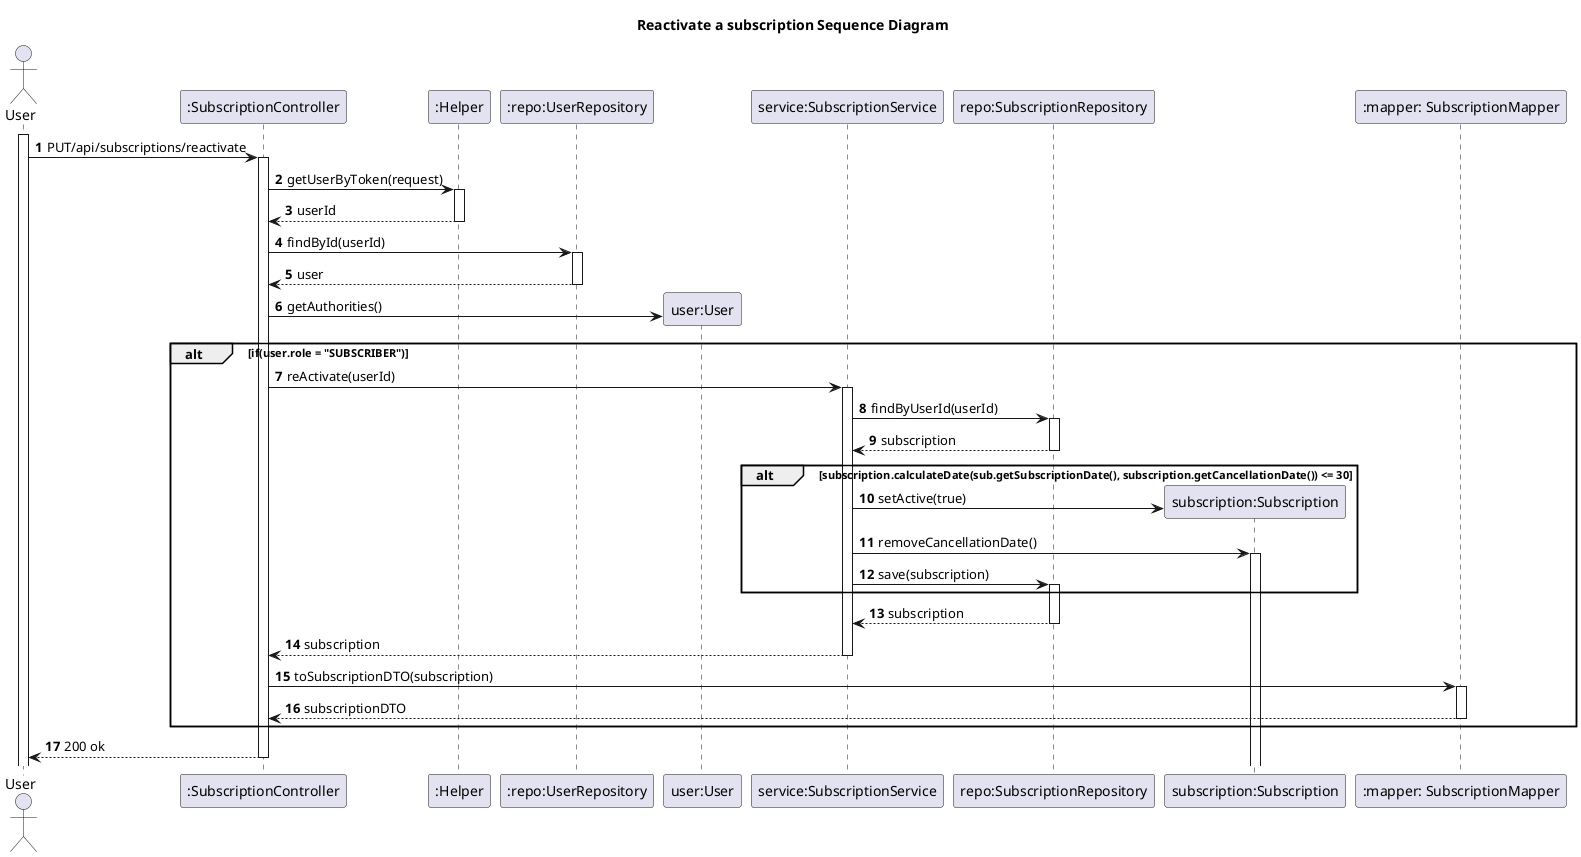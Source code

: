 @startuml
'https://plantuml.com/sequence-diagram

title Reactivate a subscription Sequence Diagram

autoactivate on
autonumber

actor "User" as User
participant ":SubscriptionController" as Ctrl
participant ":Helper" as Helper
participant ":repo:UserRepository" as userRepo
participant "user:User" as usr
participant "service:SubscriptionService" as ServiceSubscription
participant "repo:SubscriptionRepository" as SubRepo
participant "subscription:Subscription" as sub
participant ":mapper: SubscriptionMapper" as subMapper

activate User

User -> Ctrl: PUT/api/subscriptions/reactivate
Ctrl -> Helper: getUserByToken(request)
Helper --> Ctrl: userId
Ctrl -> userRepo: findById(userId)
userRepo --> Ctrl: user
Ctrl -> usr**: getAuthorities()
alt if(user.role = "SUBSCRIBER")
    Ctrl -> ServiceSubscription: reActivate(userId)
    ServiceSubscription -> SubRepo: findByUserId(userId)
    SubRepo --> ServiceSubscription: subscription
    alt subscription.calculateDate(sub.getSubscriptionDate(), subscription.getCancellationDate()) <= 30
        ServiceSubscription -> sub**: setActive(true)
        ServiceSubscription -> sub: removeCancellationDate()
        ServiceSubscription -> SubRepo: save(subscription)
    end
    SubRepo --> ServiceSubscription: subscription
    ServiceSubscription --> Ctrl: subscription
    Ctrl -> subMapper: toSubscriptionDTO(subscription)
    subMapper --> Ctrl: subscriptionDTO
end
Ctrl --> User: 200 ok

@enduml

